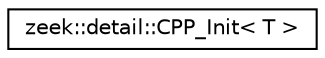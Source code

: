 digraph "Graphical Class Hierarchy"
{
 // LATEX_PDF_SIZE
  edge [fontname="Helvetica",fontsize="10",labelfontname="Helvetica",labelfontsize="10"];
  node [fontname="Helvetica",fontsize="10",shape=record];
  rankdir="LR";
  Node0 [label="zeek::detail::CPP_Init\< T \>",height=0.2,width=0.4,color="black", fillcolor="white", style="filled",URL="$d4/ded/classzeek_1_1detail_1_1CPP__Init.html",tooltip=" "];
}
